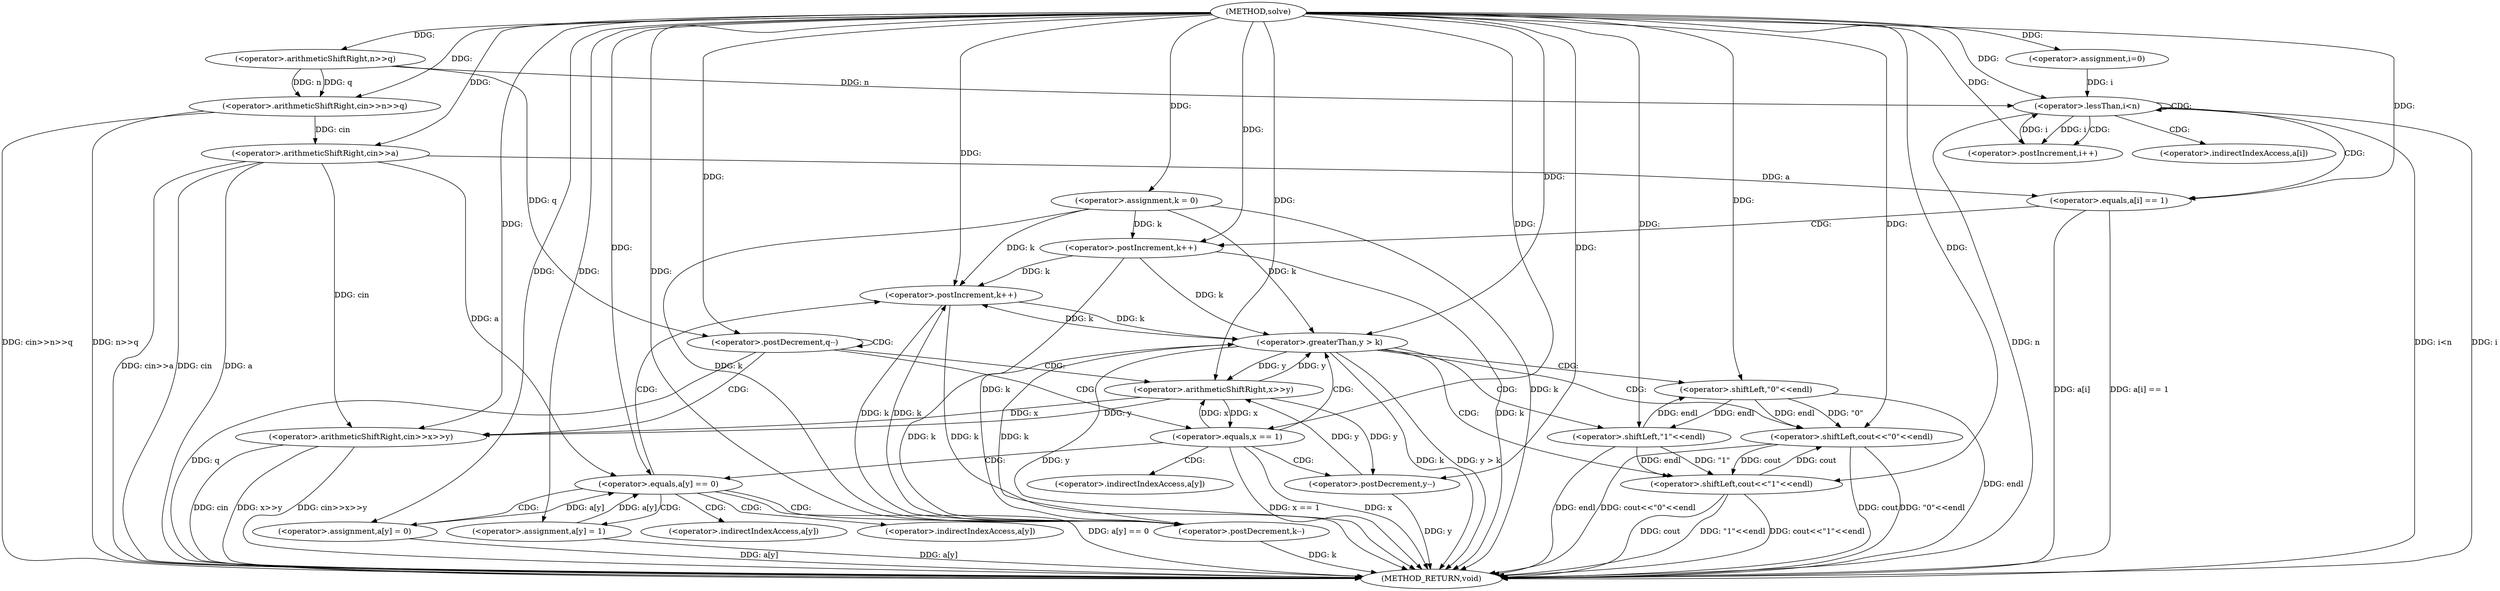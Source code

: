 digraph "solve" {  
"1000361" [label = "(METHOD,solve)" ]
"1000456" [label = "(METHOD_RETURN,void)" ]
"1000365" [label = "(<operator>.arithmeticShiftRight,cin>>n>>q)" ]
"1000371" [label = "(<operator>.arithmeticShiftRight,cin>>a)" ]
"1000375" [label = "(<operator>.assignment,k = 0)" ]
"1000380" [label = "(<operator>.assignment,i=0)" ]
"1000383" [label = "(<operator>.lessThan,i<n)" ]
"1000386" [label = "(<operator>.postIncrement,i++)" ]
"1000397" [label = "(<operator>.postDecrement,q--)" ]
"1000367" [label = "(<operator>.arithmeticShiftRight,n>>q)" ]
"1000389" [label = "(<operator>.equals,a[i] == 1)" ]
"1000394" [label = "(<operator>.postIncrement,k++)" ]
"1000402" [label = "(<operator>.arithmeticShiftRight,cin>>x>>y)" ]
"1000408" [label = "(<operator>.equals,x == 1)" ]
"1000404" [label = "(<operator>.arithmeticShiftRight,x>>y)" ]
"1000412" [label = "(<operator>.postDecrement,y--)" ]
"1000415" [label = "(<operator>.equals,a[y] == 0)" ]
"1000421" [label = "(<operator>.assignment,a[y] = 1)" ]
"1000426" [label = "(<operator>.postIncrement,k++)" ]
"1000440" [label = "(<operator>.greaterThan,y > k)" ]
"1000430" [label = "(<operator>.assignment,a[y] = 0)" ]
"1000435" [label = "(<operator>.postDecrement,k--)" ]
"1000444" [label = "(<operator>.shiftLeft,cout<<\"0\"<<endl)" ]
"1000451" [label = "(<operator>.shiftLeft,cout<<\"1\"<<endl)" ]
"1000446" [label = "(<operator>.shiftLeft,\"0\"<<endl)" ]
"1000453" [label = "(<operator>.shiftLeft,\"1\"<<endl)" ]
"1000390" [label = "(<operator>.indirectIndexAccess,a[i])" ]
"1000416" [label = "(<operator>.indirectIndexAccess,a[y])" ]
"1000422" [label = "(<operator>.indirectIndexAccess,a[y])" ]
"1000431" [label = "(<operator>.indirectIndexAccess,a[y])" ]
  "1000365" -> "1000456"  [ label = "DDG: n>>q"] 
  "1000365" -> "1000456"  [ label = "DDG: cin>>n>>q"] 
  "1000371" -> "1000456"  [ label = "DDG: cin"] 
  "1000371" -> "1000456"  [ label = "DDG: a"] 
  "1000371" -> "1000456"  [ label = "DDG: cin>>a"] 
  "1000375" -> "1000456"  [ label = "DDG: k"] 
  "1000383" -> "1000456"  [ label = "DDG: i"] 
  "1000383" -> "1000456"  [ label = "DDG: n"] 
  "1000383" -> "1000456"  [ label = "DDG: i<n"] 
  "1000397" -> "1000456"  [ label = "DDG: q"] 
  "1000402" -> "1000456"  [ label = "DDG: cin"] 
  "1000402" -> "1000456"  [ label = "DDG: x>>y"] 
  "1000402" -> "1000456"  [ label = "DDG: cin>>x>>y"] 
  "1000408" -> "1000456"  [ label = "DDG: x"] 
  "1000408" -> "1000456"  [ label = "DDG: x == 1"] 
  "1000440" -> "1000456"  [ label = "DDG: y"] 
  "1000440" -> "1000456"  [ label = "DDG: k"] 
  "1000440" -> "1000456"  [ label = "DDG: y > k"] 
  "1000451" -> "1000456"  [ label = "DDG: cout"] 
  "1000453" -> "1000456"  [ label = "DDG: endl"] 
  "1000451" -> "1000456"  [ label = "DDG: \"1\"<<endl"] 
  "1000451" -> "1000456"  [ label = "DDG: cout<<\"1\"<<endl"] 
  "1000444" -> "1000456"  [ label = "DDG: cout"] 
  "1000446" -> "1000456"  [ label = "DDG: endl"] 
  "1000444" -> "1000456"  [ label = "DDG: \"0\"<<endl"] 
  "1000444" -> "1000456"  [ label = "DDG: cout<<\"0\"<<endl"] 
  "1000412" -> "1000456"  [ label = "DDG: y"] 
  "1000415" -> "1000456"  [ label = "DDG: a[y] == 0"] 
  "1000430" -> "1000456"  [ label = "DDG: a[y]"] 
  "1000435" -> "1000456"  [ label = "DDG: k"] 
  "1000421" -> "1000456"  [ label = "DDG: a[y]"] 
  "1000426" -> "1000456"  [ label = "DDG: k"] 
  "1000389" -> "1000456"  [ label = "DDG: a[i]"] 
  "1000389" -> "1000456"  [ label = "DDG: a[i] == 1"] 
  "1000394" -> "1000456"  [ label = "DDG: k"] 
  "1000361" -> "1000375"  [ label = "DDG: "] 
  "1000361" -> "1000365"  [ label = "DDG: "] 
  "1000367" -> "1000365"  [ label = "DDG: q"] 
  "1000367" -> "1000365"  [ label = "DDG: n"] 
  "1000365" -> "1000371"  [ label = "DDG: cin"] 
  "1000361" -> "1000371"  [ label = "DDG: "] 
  "1000361" -> "1000380"  [ label = "DDG: "] 
  "1000361" -> "1000367"  [ label = "DDG: "] 
  "1000380" -> "1000383"  [ label = "DDG: i"] 
  "1000386" -> "1000383"  [ label = "DDG: i"] 
  "1000361" -> "1000383"  [ label = "DDG: "] 
  "1000367" -> "1000383"  [ label = "DDG: n"] 
  "1000383" -> "1000386"  [ label = "DDG: i"] 
  "1000361" -> "1000386"  [ label = "DDG: "] 
  "1000367" -> "1000397"  [ label = "DDG: q"] 
  "1000361" -> "1000397"  [ label = "DDG: "] 
  "1000371" -> "1000389"  [ label = "DDG: a"] 
  "1000361" -> "1000389"  [ label = "DDG: "] 
  "1000375" -> "1000394"  [ label = "DDG: k"] 
  "1000361" -> "1000394"  [ label = "DDG: "] 
  "1000371" -> "1000402"  [ label = "DDG: cin"] 
  "1000361" -> "1000402"  [ label = "DDG: "] 
  "1000404" -> "1000402"  [ label = "DDG: y"] 
  "1000404" -> "1000402"  [ label = "DDG: x"] 
  "1000408" -> "1000404"  [ label = "DDG: x"] 
  "1000361" -> "1000404"  [ label = "DDG: "] 
  "1000440" -> "1000404"  [ label = "DDG: y"] 
  "1000412" -> "1000404"  [ label = "DDG: y"] 
  "1000404" -> "1000408"  [ label = "DDG: x"] 
  "1000361" -> "1000408"  [ label = "DDG: "] 
  "1000404" -> "1000412"  [ label = "DDG: y"] 
  "1000361" -> "1000412"  [ label = "DDG: "] 
  "1000371" -> "1000415"  [ label = "DDG: a"] 
  "1000430" -> "1000415"  [ label = "DDG: a[y]"] 
  "1000421" -> "1000415"  [ label = "DDG: a[y]"] 
  "1000361" -> "1000415"  [ label = "DDG: "] 
  "1000361" -> "1000421"  [ label = "DDG: "] 
  "1000375" -> "1000426"  [ label = "DDG: k"] 
  "1000440" -> "1000426"  [ label = "DDG: k"] 
  "1000435" -> "1000426"  [ label = "DDG: k"] 
  "1000394" -> "1000426"  [ label = "DDG: k"] 
  "1000361" -> "1000426"  [ label = "DDG: "] 
  "1000361" -> "1000430"  [ label = "DDG: "] 
  "1000404" -> "1000440"  [ label = "DDG: y"] 
  "1000361" -> "1000440"  [ label = "DDG: "] 
  "1000375" -> "1000440"  [ label = "DDG: k"] 
  "1000435" -> "1000440"  [ label = "DDG: k"] 
  "1000426" -> "1000440"  [ label = "DDG: k"] 
  "1000394" -> "1000440"  [ label = "DDG: k"] 
  "1000375" -> "1000435"  [ label = "DDG: k"] 
  "1000440" -> "1000435"  [ label = "DDG: k"] 
  "1000426" -> "1000435"  [ label = "DDG: k"] 
  "1000394" -> "1000435"  [ label = "DDG: k"] 
  "1000361" -> "1000435"  [ label = "DDG: "] 
  "1000451" -> "1000444"  [ label = "DDG: cout"] 
  "1000361" -> "1000444"  [ label = "DDG: "] 
  "1000446" -> "1000444"  [ label = "DDG: \"0\""] 
  "1000446" -> "1000444"  [ label = "DDG: endl"] 
  "1000361" -> "1000446"  [ label = "DDG: "] 
  "1000453" -> "1000446"  [ label = "DDG: endl"] 
  "1000444" -> "1000451"  [ label = "DDG: cout"] 
  "1000361" -> "1000451"  [ label = "DDG: "] 
  "1000453" -> "1000451"  [ label = "DDG: endl"] 
  "1000453" -> "1000451"  [ label = "DDG: \"1\""] 
  "1000361" -> "1000453"  [ label = "DDG: "] 
  "1000446" -> "1000453"  [ label = "DDG: endl"] 
  "1000383" -> "1000389"  [ label = "CDG: "] 
  "1000383" -> "1000383"  [ label = "CDG: "] 
  "1000383" -> "1000390"  [ label = "CDG: "] 
  "1000383" -> "1000386"  [ label = "CDG: "] 
  "1000397" -> "1000397"  [ label = "CDG: "] 
  "1000397" -> "1000404"  [ label = "CDG: "] 
  "1000397" -> "1000408"  [ label = "CDG: "] 
  "1000397" -> "1000402"  [ label = "CDG: "] 
  "1000389" -> "1000394"  [ label = "CDG: "] 
  "1000408" -> "1000415"  [ label = "CDG: "] 
  "1000408" -> "1000440"  [ label = "CDG: "] 
  "1000408" -> "1000412"  [ label = "CDG: "] 
  "1000408" -> "1000416"  [ label = "CDG: "] 
  "1000415" -> "1000426"  [ label = "CDG: "] 
  "1000415" -> "1000430"  [ label = "CDG: "] 
  "1000415" -> "1000431"  [ label = "CDG: "] 
  "1000415" -> "1000435"  [ label = "CDG: "] 
  "1000415" -> "1000422"  [ label = "CDG: "] 
  "1000415" -> "1000421"  [ label = "CDG: "] 
  "1000440" -> "1000444"  [ label = "CDG: "] 
  "1000440" -> "1000453"  [ label = "CDG: "] 
  "1000440" -> "1000451"  [ label = "CDG: "] 
  "1000440" -> "1000446"  [ label = "CDG: "] 
}
